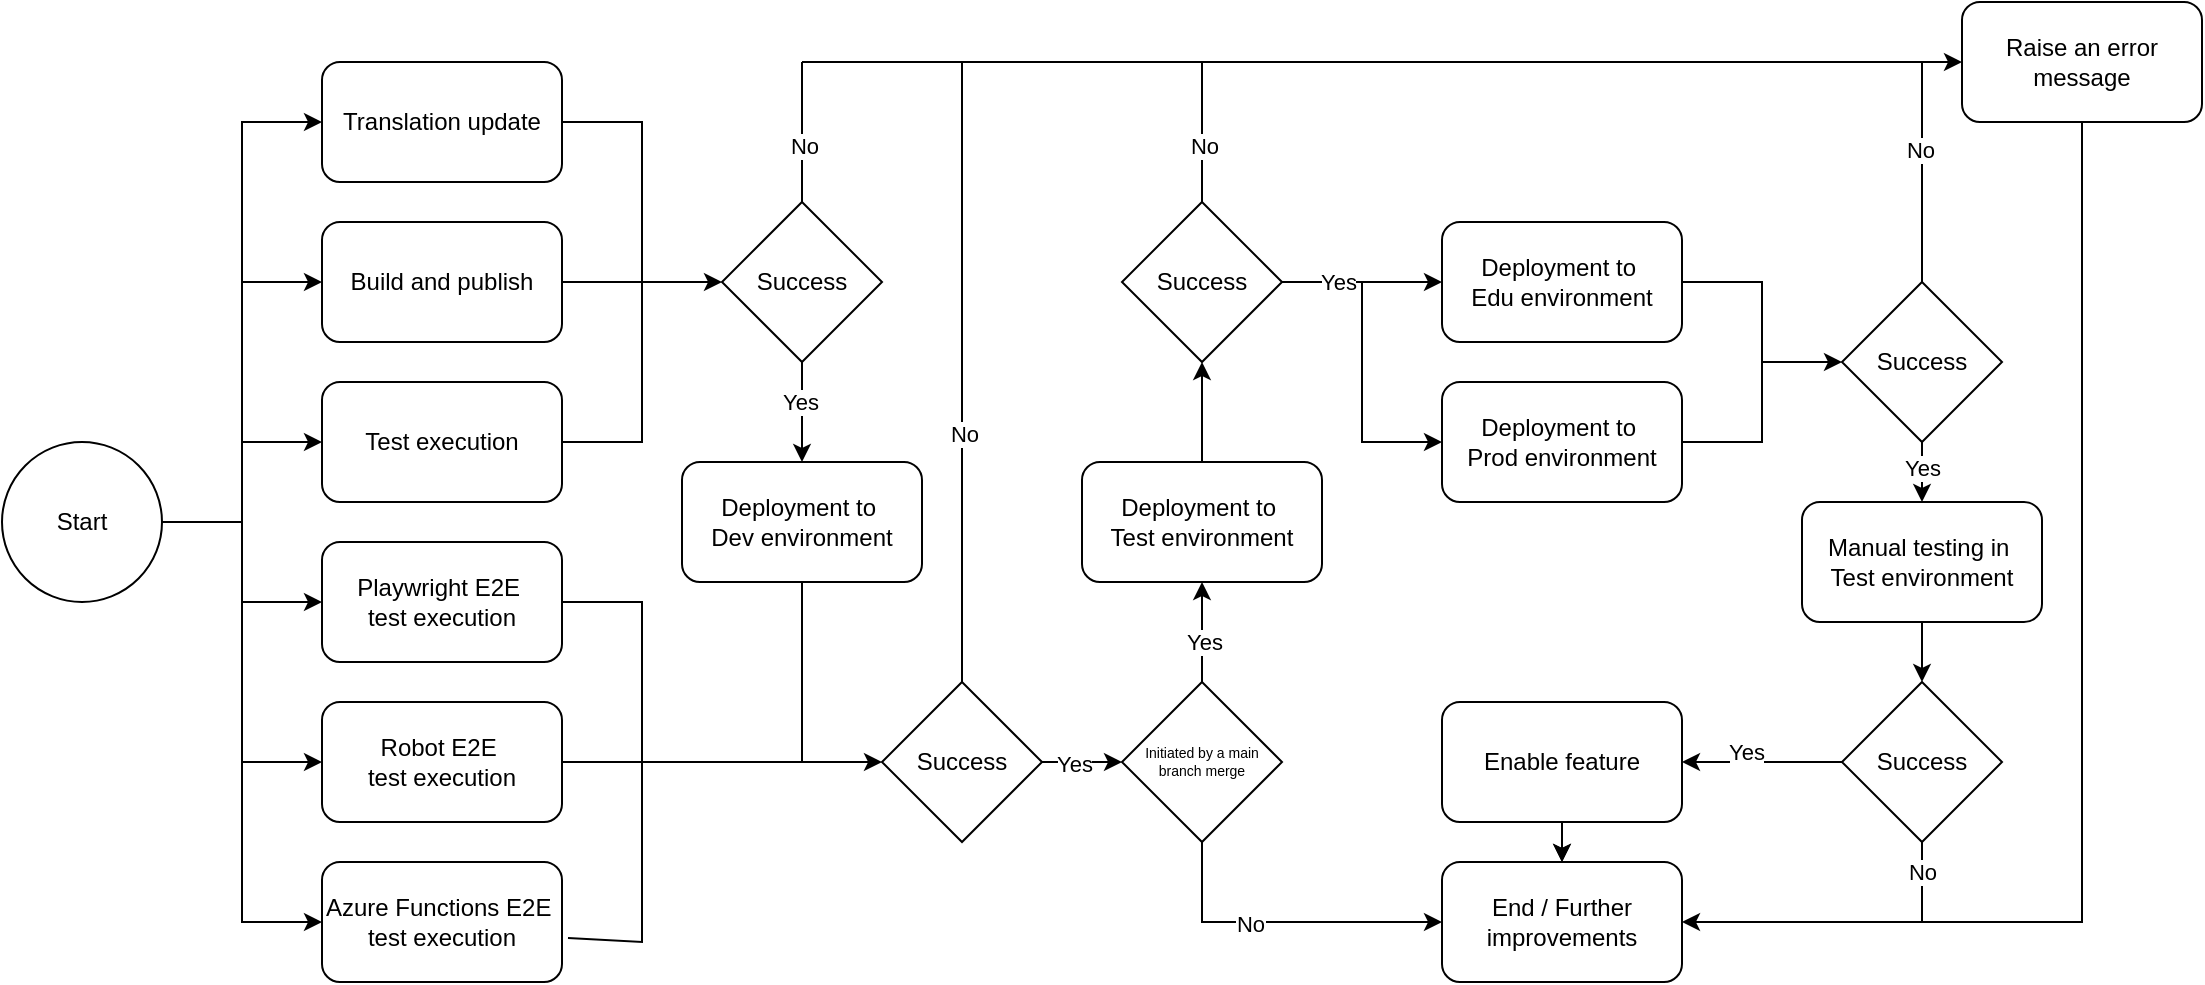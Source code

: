 <mxfile version="28.2.5">
  <diagram name="Sivu-1" id="tb2yprHzVSe8D-aJGK3l">
    <mxGraphModel dx="783" dy="766" grid="1" gridSize="10" guides="1" tooltips="1" connect="1" arrows="1" fold="1" page="1" pageScale="1" pageWidth="1169" pageHeight="827" math="0" shadow="0">
      <root>
        <mxCell id="0" />
        <mxCell id="1" parent="0" />
        <mxCell id="vc8n4uK07FXEmmHoJwET-1" value="Start" style="ellipse;whiteSpace=wrap;html=1;aspect=fixed;" parent="1" vertex="1">
          <mxGeometry x="40" y="230" width="80" height="80" as="geometry" />
        </mxCell>
        <mxCell id="vc8n4uK07FXEmmHoJwET-2" value="Translation update" style="rounded=1;whiteSpace=wrap;html=1;" parent="1" vertex="1">
          <mxGeometry x="200" y="40" width="120" height="60" as="geometry" />
        </mxCell>
        <mxCell id="vc8n4uK07FXEmmHoJwET-3" value="Build and publish" style="rounded=1;whiteSpace=wrap;html=1;" parent="1" vertex="1">
          <mxGeometry x="200" y="120" width="120" height="60" as="geometry" />
        </mxCell>
        <mxCell id="vc8n4uK07FXEmmHoJwET-4" value="Test execution" style="rounded=1;whiteSpace=wrap;html=1;" parent="1" vertex="1">
          <mxGeometry x="200" y="200" width="120" height="60" as="geometry" />
        </mxCell>
        <mxCell id="vc8n4uK07FXEmmHoJwET-5" value="Playwright E2E&amp;nbsp;&lt;div&gt;test execution&lt;/div&gt;" style="rounded=1;whiteSpace=wrap;html=1;" parent="1" vertex="1">
          <mxGeometry x="200" y="280" width="120" height="60" as="geometry" />
        </mxCell>
        <mxCell id="vc8n4uK07FXEmmHoJwET-6" value="Robot E2E&amp;nbsp;&lt;div&gt;test execution&lt;/div&gt;" style="rounded=1;whiteSpace=wrap;html=1;" parent="1" vertex="1">
          <mxGeometry x="200" y="360" width="120" height="60" as="geometry" />
        </mxCell>
        <mxCell id="vc8n4uK07FXEmmHoJwET-7" value="Azure Functions E2E&amp;nbsp;&lt;div&gt;test execution&lt;/div&gt;" style="rounded=1;whiteSpace=wrap;html=1;" parent="1" vertex="1">
          <mxGeometry x="200" y="440" width="120" height="60" as="geometry" />
        </mxCell>
        <mxCell id="vc8n4uK07FXEmmHoJwET-8" value="" style="endArrow=classic;html=1;rounded=0;entryX=0;entryY=0.5;entryDx=0;entryDy=0;exitX=1;exitY=0.5;exitDx=0;exitDy=0;" parent="1" source="vc8n4uK07FXEmmHoJwET-1" target="vc8n4uK07FXEmmHoJwET-2" edge="1">
          <mxGeometry width="50" height="50" relative="1" as="geometry">
            <mxPoint x="120" y="280" as="sourcePoint" />
            <mxPoint x="170" y="230" as="targetPoint" />
            <Array as="points">
              <mxPoint x="160" y="270" />
              <mxPoint x="160" y="70" />
            </Array>
          </mxGeometry>
        </mxCell>
        <mxCell id="vc8n4uK07FXEmmHoJwET-9" value="" style="endArrow=classic;html=1;rounded=0;entryX=0;entryY=0.5;entryDx=0;entryDy=0;" parent="1" target="vc8n4uK07FXEmmHoJwET-3" edge="1">
          <mxGeometry width="50" height="50" relative="1" as="geometry">
            <mxPoint x="160" y="150" as="sourcePoint" />
            <mxPoint x="450" y="250" as="targetPoint" />
          </mxGeometry>
        </mxCell>
        <mxCell id="vc8n4uK07FXEmmHoJwET-10" value="" style="endArrow=classic;html=1;rounded=0;entryX=0;entryY=0.5;entryDx=0;entryDy=0;" parent="1" target="vc8n4uK07FXEmmHoJwET-4" edge="1">
          <mxGeometry width="50" height="50" relative="1" as="geometry">
            <mxPoint x="160" y="230" as="sourcePoint" />
            <mxPoint x="450" y="250" as="targetPoint" />
          </mxGeometry>
        </mxCell>
        <mxCell id="vc8n4uK07FXEmmHoJwET-11" value="" style="endArrow=classic;html=1;rounded=0;entryX=0;entryY=0.5;entryDx=0;entryDy=0;" parent="1" target="vc8n4uK07FXEmmHoJwET-7" edge="1">
          <mxGeometry width="50" height="50" relative="1" as="geometry">
            <mxPoint x="120" y="270" as="sourcePoint" />
            <mxPoint x="450" y="250" as="targetPoint" />
            <Array as="points">
              <mxPoint x="160" y="270" />
              <mxPoint x="160" y="470" />
            </Array>
          </mxGeometry>
        </mxCell>
        <mxCell id="vc8n4uK07FXEmmHoJwET-12" value="" style="endArrow=classic;html=1;rounded=0;entryX=0;entryY=0.5;entryDx=0;entryDy=0;" parent="1" target="vc8n4uK07FXEmmHoJwET-5" edge="1">
          <mxGeometry width="50" height="50" relative="1" as="geometry">
            <mxPoint x="160" y="310" as="sourcePoint" />
            <mxPoint x="450" y="250" as="targetPoint" />
          </mxGeometry>
        </mxCell>
        <mxCell id="vc8n4uK07FXEmmHoJwET-13" value="" style="endArrow=classic;html=1;rounded=0;entryX=0;entryY=0.5;entryDx=0;entryDy=0;" parent="1" target="vc8n4uK07FXEmmHoJwET-6" edge="1">
          <mxGeometry width="50" height="50" relative="1" as="geometry">
            <mxPoint x="160" y="390" as="sourcePoint" />
            <mxPoint x="190" y="390" as="targetPoint" />
          </mxGeometry>
        </mxCell>
        <mxCell id="vc8n4uK07FXEmmHoJwET-14" value="Success" style="rhombus;whiteSpace=wrap;html=1;" parent="1" vertex="1">
          <mxGeometry x="400" y="110" width="80" height="80" as="geometry" />
        </mxCell>
        <mxCell id="vc8n4uK07FXEmmHoJwET-15" value="" style="endArrow=classic;html=1;rounded=0;exitX=1;exitY=0.5;exitDx=0;exitDy=0;entryX=0;entryY=0.5;entryDx=0;entryDy=0;" parent="1" source="vc8n4uK07FXEmmHoJwET-3" target="vc8n4uK07FXEmmHoJwET-14" edge="1">
          <mxGeometry width="50" height="50" relative="1" as="geometry">
            <mxPoint x="290" y="230" as="sourcePoint" />
            <mxPoint x="340" y="180" as="targetPoint" />
          </mxGeometry>
        </mxCell>
        <mxCell id="vc8n4uK07FXEmmHoJwET-16" value="" style="endArrow=none;html=1;rounded=0;exitX=1;exitY=0.5;exitDx=0;exitDy=0;" parent="1" source="vc8n4uK07FXEmmHoJwET-2" edge="1">
          <mxGeometry width="50" height="50" relative="1" as="geometry">
            <mxPoint x="400" y="300" as="sourcePoint" />
            <mxPoint x="360" y="150" as="targetPoint" />
            <Array as="points">
              <mxPoint x="360" y="70" />
            </Array>
          </mxGeometry>
        </mxCell>
        <mxCell id="vc8n4uK07FXEmmHoJwET-17" value="" style="endArrow=none;html=1;rounded=0;exitX=1;exitY=0.5;exitDx=0;exitDy=0;" parent="1" source="vc8n4uK07FXEmmHoJwET-4" edge="1">
          <mxGeometry width="50" height="50" relative="1" as="geometry">
            <mxPoint x="340" y="260" as="sourcePoint" />
            <mxPoint x="360" y="150" as="targetPoint" />
            <Array as="points">
              <mxPoint x="360" y="230" />
            </Array>
          </mxGeometry>
        </mxCell>
        <mxCell id="vc8n4uK07FXEmmHoJwET-18" value="Deployment to&amp;nbsp;&lt;div&gt;Dev environment&lt;/div&gt;" style="rounded=1;whiteSpace=wrap;html=1;" parent="1" vertex="1">
          <mxGeometry x="380" y="240" width="120" height="60" as="geometry" />
        </mxCell>
        <mxCell id="vc8n4uK07FXEmmHoJwET-19" value="" style="endArrow=classic;html=1;rounded=0;entryX=0.5;entryY=0;entryDx=0;entryDy=0;" parent="1" target="vc8n4uK07FXEmmHoJwET-18" edge="1">
          <mxGeometry width="50" height="50" relative="1" as="geometry">
            <mxPoint x="440" y="190" as="sourcePoint" />
            <mxPoint x="450" y="250" as="targetPoint" />
          </mxGeometry>
        </mxCell>
        <mxCell id="vc8n4uK07FXEmmHoJwET-20" value="Yes" style="edgeLabel;html=1;align=center;verticalAlign=middle;resizable=0;points=[];" parent="vc8n4uK07FXEmmHoJwET-19" vertex="1" connectable="0">
          <mxGeometry x="-0.2" y="-1" relative="1" as="geometry">
            <mxPoint as="offset" />
          </mxGeometry>
        </mxCell>
        <mxCell id="vc8n4uK07FXEmmHoJwET-21" value="Success" style="rhombus;whiteSpace=wrap;html=1;" parent="1" vertex="1">
          <mxGeometry x="480" y="350" width="80" height="80" as="geometry" />
        </mxCell>
        <mxCell id="vc8n4uK07FXEmmHoJwET-22" value="" style="endArrow=classic;html=1;rounded=0;exitX=1;exitY=0.5;exitDx=0;exitDy=0;entryX=0;entryY=0.5;entryDx=0;entryDy=0;" parent="1" source="vc8n4uK07FXEmmHoJwET-6" target="vc8n4uK07FXEmmHoJwET-21" edge="1">
          <mxGeometry width="50" height="50" relative="1" as="geometry">
            <mxPoint x="400" y="300" as="sourcePoint" />
            <mxPoint x="450" y="250" as="targetPoint" />
          </mxGeometry>
        </mxCell>
        <mxCell id="vc8n4uK07FXEmmHoJwET-23" value="" style="endArrow=none;html=1;rounded=0;entryX=1;entryY=0.5;entryDx=0;entryDy=0;" parent="1" target="vc8n4uK07FXEmmHoJwET-5" edge="1">
          <mxGeometry width="50" height="50" relative="1" as="geometry">
            <mxPoint x="360" y="390" as="sourcePoint" />
            <mxPoint x="450" y="250" as="targetPoint" />
            <Array as="points">
              <mxPoint x="360" y="310" />
            </Array>
          </mxGeometry>
        </mxCell>
        <mxCell id="vc8n4uK07FXEmmHoJwET-24" value="" style="endArrow=none;html=1;rounded=0;exitX=1.025;exitY=0.633;exitDx=0;exitDy=0;exitPerimeter=0;" parent="1" source="vc8n4uK07FXEmmHoJwET-7" edge="1">
          <mxGeometry width="50" height="50" relative="1" as="geometry">
            <mxPoint x="400" y="300" as="sourcePoint" />
            <mxPoint x="360" y="390" as="targetPoint" />
            <Array as="points">
              <mxPoint x="360" y="480" />
            </Array>
          </mxGeometry>
        </mxCell>
        <mxCell id="vc8n4uK07FXEmmHoJwET-26" value="" style="endArrow=none;html=1;rounded=0;entryX=0.5;entryY=1;entryDx=0;entryDy=0;" parent="1" target="vc8n4uK07FXEmmHoJwET-18" edge="1">
          <mxGeometry width="50" height="50" relative="1" as="geometry">
            <mxPoint x="440" y="390" as="sourcePoint" />
            <mxPoint x="450" y="270" as="targetPoint" />
          </mxGeometry>
        </mxCell>
        <mxCell id="vc8n4uK07FXEmmHoJwET-27" value="Initiated by a main branch merge" style="rhombus;whiteSpace=wrap;html=1;fontSize=7;" parent="1" vertex="1">
          <mxGeometry x="600" y="350" width="80" height="80" as="geometry" />
        </mxCell>
        <mxCell id="vc8n4uK07FXEmmHoJwET-28" value="" style="endArrow=classic;html=1;rounded=0;exitX=1;exitY=0.5;exitDx=0;exitDy=0;" parent="1" source="vc8n4uK07FXEmmHoJwET-21" edge="1">
          <mxGeometry width="50" height="50" relative="1" as="geometry">
            <mxPoint x="450" y="200" as="sourcePoint" />
            <mxPoint x="600" y="390" as="targetPoint" />
          </mxGeometry>
        </mxCell>
        <mxCell id="vc8n4uK07FXEmmHoJwET-29" value="Yes" style="edgeLabel;html=1;align=center;verticalAlign=middle;resizable=0;points=[];" parent="vc8n4uK07FXEmmHoJwET-28" vertex="1" connectable="0">
          <mxGeometry x="-0.2" y="-1" relative="1" as="geometry">
            <mxPoint as="offset" />
          </mxGeometry>
        </mxCell>
        <mxCell id="vc8n4uK07FXEmmHoJwET-30" value="Deployment to&amp;nbsp;&lt;div&gt;Test environment&lt;/div&gt;" style="rounded=1;whiteSpace=wrap;html=1;" parent="1" vertex="1">
          <mxGeometry x="580" y="240" width="120" height="60" as="geometry" />
        </mxCell>
        <mxCell id="vc8n4uK07FXEmmHoJwET-31" value="" style="endArrow=classic;html=1;rounded=0;entryX=0;entryY=0.5;entryDx=0;entryDy=0;endFill=1;" parent="1" target="vc8n4uK07FXEmmHoJwET-53" edge="1">
          <mxGeometry width="50" height="50" relative="1" as="geometry">
            <mxPoint x="440" y="40" as="sourcePoint" />
            <mxPoint x="920" y="40" as="targetPoint" />
          </mxGeometry>
        </mxCell>
        <mxCell id="vc8n4uK07FXEmmHoJwET-32" value="" style="endArrow=none;html=1;rounded=0;exitX=0.5;exitY=0;exitDx=0;exitDy=0;startFill=0;" parent="1" source="vc8n4uK07FXEmmHoJwET-14" edge="1">
          <mxGeometry width="50" height="50" relative="1" as="geometry">
            <mxPoint x="450" y="200" as="sourcePoint" />
            <mxPoint x="440" y="40" as="targetPoint" />
          </mxGeometry>
        </mxCell>
        <mxCell id="vc8n4uK07FXEmmHoJwET-33" value="No" style="edgeLabel;html=1;align=center;verticalAlign=middle;resizable=0;points=[];" parent="vc8n4uK07FXEmmHoJwET-32" vertex="1" connectable="0">
          <mxGeometry x="-0.2" y="-1" relative="1" as="geometry">
            <mxPoint as="offset" />
          </mxGeometry>
        </mxCell>
        <mxCell id="vc8n4uK07FXEmmHoJwET-34" value="" style="endArrow=none;html=1;rounded=0;exitX=0.5;exitY=0;exitDx=0;exitDy=0;startFill=0;" parent="1" source="vc8n4uK07FXEmmHoJwET-21" edge="1">
          <mxGeometry width="50" height="50" relative="1" as="geometry">
            <mxPoint x="450" y="120" as="sourcePoint" />
            <mxPoint x="520" y="40" as="targetPoint" />
          </mxGeometry>
        </mxCell>
        <mxCell id="vc8n4uK07FXEmmHoJwET-35" value="No" style="edgeLabel;html=1;align=center;verticalAlign=middle;resizable=0;points=[];" parent="vc8n4uK07FXEmmHoJwET-34" vertex="1" connectable="0">
          <mxGeometry x="-0.2" y="-1" relative="1" as="geometry">
            <mxPoint as="offset" />
          </mxGeometry>
        </mxCell>
        <mxCell id="vc8n4uK07FXEmmHoJwET-36" value="" style="endArrow=classic;html=1;rounded=0;exitX=0.5;exitY=0;exitDx=0;exitDy=0;entryX=0.5;entryY=1;entryDx=0;entryDy=0;" parent="1" source="vc8n4uK07FXEmmHoJwET-27" target="vc8n4uK07FXEmmHoJwET-30" edge="1">
          <mxGeometry width="50" height="50" relative="1" as="geometry">
            <mxPoint x="570" y="400" as="sourcePoint" />
            <mxPoint x="610" y="400" as="targetPoint" />
          </mxGeometry>
        </mxCell>
        <mxCell id="vc8n4uK07FXEmmHoJwET-37" value="Yes" style="edgeLabel;html=1;align=center;verticalAlign=middle;resizable=0;points=[];" parent="vc8n4uK07FXEmmHoJwET-36" vertex="1" connectable="0">
          <mxGeometry x="-0.2" y="-1" relative="1" as="geometry">
            <mxPoint as="offset" />
          </mxGeometry>
        </mxCell>
        <mxCell id="vc8n4uK07FXEmmHoJwET-38" value="Success" style="rhombus;whiteSpace=wrap;html=1;" parent="1" vertex="1">
          <mxGeometry x="600" y="110" width="80" height="80" as="geometry" />
        </mxCell>
        <mxCell id="vc8n4uK07FXEmmHoJwET-39" value="" style="endArrow=classic;html=1;rounded=0;entryX=0.5;entryY=1;entryDx=0;entryDy=0;" parent="1" target="vc8n4uK07FXEmmHoJwET-38" edge="1">
          <mxGeometry width="50" height="50" relative="1" as="geometry">
            <mxPoint x="640" y="240" as="sourcePoint" />
            <mxPoint x="650" y="310" as="targetPoint" />
          </mxGeometry>
        </mxCell>
        <mxCell id="vc8n4uK07FXEmmHoJwET-41" value="" style="endArrow=none;html=1;rounded=0;exitX=0.5;exitY=0;exitDx=0;exitDy=0;startFill=0;" parent="1" source="vc8n4uK07FXEmmHoJwET-38" edge="1">
          <mxGeometry width="50" height="50" relative="1" as="geometry">
            <mxPoint x="450" y="120" as="sourcePoint" />
            <mxPoint x="640" y="40" as="targetPoint" />
          </mxGeometry>
        </mxCell>
        <mxCell id="vc8n4uK07FXEmmHoJwET-42" value="No" style="edgeLabel;html=1;align=center;verticalAlign=middle;resizable=0;points=[];" parent="vc8n4uK07FXEmmHoJwET-41" vertex="1" connectable="0">
          <mxGeometry x="-0.2" y="-1" relative="1" as="geometry">
            <mxPoint as="offset" />
          </mxGeometry>
        </mxCell>
        <mxCell id="vc8n4uK07FXEmmHoJwET-43" value="Deployment to&amp;nbsp;&lt;div&gt;Edu environment&lt;/div&gt;" style="rounded=1;whiteSpace=wrap;html=1;" parent="1" vertex="1">
          <mxGeometry x="760" y="120" width="120" height="60" as="geometry" />
        </mxCell>
        <mxCell id="vc8n4uK07FXEmmHoJwET-44" value="Deployment to&amp;nbsp;&lt;div&gt;Prod environment&lt;/div&gt;" style="rounded=1;whiteSpace=wrap;html=1;" parent="1" vertex="1">
          <mxGeometry x="760" y="200" width="120" height="60" as="geometry" />
        </mxCell>
        <mxCell id="vc8n4uK07FXEmmHoJwET-45" value="" style="endArrow=classic;html=1;rounded=0;entryX=0;entryY=0.5;entryDx=0;entryDy=0;exitX=1;exitY=0.5;exitDx=0;exitDy=0;" parent="1" source="vc8n4uK07FXEmmHoJwET-38" target="vc8n4uK07FXEmmHoJwET-43" edge="1">
          <mxGeometry width="50" height="50" relative="1" as="geometry">
            <mxPoint x="610" y="320" as="sourcePoint" />
            <mxPoint x="660" y="270" as="targetPoint" />
          </mxGeometry>
        </mxCell>
        <mxCell id="vc8n4uK07FXEmmHoJwET-56" value="Yes" style="edgeLabel;html=1;align=center;verticalAlign=middle;resizable=0;points=[];" parent="vc8n4uK07FXEmmHoJwET-45" vertex="1" connectable="0">
          <mxGeometry x="-0.3" relative="1" as="geometry">
            <mxPoint as="offset" />
          </mxGeometry>
        </mxCell>
        <mxCell id="vc8n4uK07FXEmmHoJwET-46" value="" style="endArrow=classic;html=1;rounded=0;entryX=0;entryY=0.5;entryDx=0;entryDy=0;" parent="1" target="vc8n4uK07FXEmmHoJwET-44" edge="1">
          <mxGeometry width="50" height="50" relative="1" as="geometry">
            <mxPoint x="720" y="150" as="sourcePoint" />
            <mxPoint x="660" y="270" as="targetPoint" />
            <Array as="points">
              <mxPoint x="720" y="230" />
            </Array>
          </mxGeometry>
        </mxCell>
        <mxCell id="vc8n4uK07FXEmmHoJwET-47" value="Success" style="rhombus;whiteSpace=wrap;html=1;" parent="1" vertex="1">
          <mxGeometry x="960" y="150" width="80" height="80" as="geometry" />
        </mxCell>
        <mxCell id="vc8n4uK07FXEmmHoJwET-48" value="" style="endArrow=classic;html=1;rounded=0;entryX=0;entryY=0.5;entryDx=0;entryDy=0;exitX=1;exitY=0.5;exitDx=0;exitDy=0;" parent="1" source="vc8n4uK07FXEmmHoJwET-43" target="vc8n4uK07FXEmmHoJwET-47" edge="1">
          <mxGeometry width="50" height="50" relative="1" as="geometry">
            <mxPoint x="660" y="320" as="sourcePoint" />
            <mxPoint x="710" y="270" as="targetPoint" />
            <Array as="points">
              <mxPoint x="920" y="150" />
              <mxPoint x="920" y="190" />
            </Array>
          </mxGeometry>
        </mxCell>
        <mxCell id="vc8n4uK07FXEmmHoJwET-49" value="" style="endArrow=none;html=1;rounded=0;" parent="1" edge="1">
          <mxGeometry width="50" height="50" relative="1" as="geometry">
            <mxPoint x="880" y="230" as="sourcePoint" />
            <mxPoint x="920" y="190" as="targetPoint" />
            <Array as="points">
              <mxPoint x="920" y="230" />
            </Array>
          </mxGeometry>
        </mxCell>
        <mxCell id="vc8n4uK07FXEmmHoJwET-50" value="End / Further improvements" style="rounded=1;whiteSpace=wrap;html=1;" parent="1" vertex="1">
          <mxGeometry x="760" y="440" width="120" height="60" as="geometry" />
        </mxCell>
        <mxCell id="vc8n4uK07FXEmmHoJwET-51" value="" style="endArrow=classic;html=1;rounded=0;exitX=0.5;exitY=1;exitDx=0;exitDy=0;entryX=0;entryY=0.5;entryDx=0;entryDy=0;" parent="1" source="vc8n4uK07FXEmmHoJwET-27" target="vc8n4uK07FXEmmHoJwET-50" edge="1">
          <mxGeometry width="50" height="50" relative="1" as="geometry">
            <mxPoint x="650" y="360" as="sourcePoint" />
            <mxPoint x="770" y="390" as="targetPoint" />
            <Array as="points">
              <mxPoint x="640" y="470" />
            </Array>
          </mxGeometry>
        </mxCell>
        <mxCell id="vc8n4uK07FXEmmHoJwET-52" value="No" style="edgeLabel;html=1;align=center;verticalAlign=middle;resizable=0;points=[];" parent="vc8n4uK07FXEmmHoJwET-51" vertex="1" connectable="0">
          <mxGeometry x="-0.2" y="-1" relative="1" as="geometry">
            <mxPoint as="offset" />
          </mxGeometry>
        </mxCell>
        <mxCell id="vc8n4uK07FXEmmHoJwET-53" value="Raise an error message" style="rounded=1;whiteSpace=wrap;html=1;" parent="1" vertex="1">
          <mxGeometry x="1020" y="10" width="120" height="60" as="geometry" />
        </mxCell>
        <mxCell id="vc8n4uK07FXEmmHoJwET-54" value="" style="endArrow=classic;html=1;rounded=0;exitX=0.5;exitY=1;exitDx=0;exitDy=0;entryX=1;entryY=0.5;entryDx=0;entryDy=0;" parent="1" source="vc8n4uK07FXEmmHoJwET-53" target="vc8n4uK07FXEmmHoJwET-50" edge="1">
          <mxGeometry width="50" height="50" relative="1" as="geometry">
            <mxPoint x="700" y="320" as="sourcePoint" />
            <mxPoint x="1080" y="500" as="targetPoint" />
            <Array as="points">
              <mxPoint x="1080" y="470" />
            </Array>
          </mxGeometry>
        </mxCell>
        <mxCell id="vc8n4uK07FXEmmHoJwET-55" value="" style="endArrow=none;html=1;rounded=0;entryX=0.5;entryY=1;entryDx=0;entryDy=0;startArrow=classic;startFill=1;exitX=0.5;exitY=0;exitDx=0;exitDy=0;" parent="1" target="vc8n4uK07FXEmmHoJwET-47" edge="1" source="zOpM4UJmq2VLBazLBNgD-1">
          <mxGeometry width="50" height="50" relative="1" as="geometry">
            <mxPoint x="1000" y="280" as="sourcePoint" />
            <mxPoint x="1040" y="190" as="targetPoint" />
          </mxGeometry>
        </mxCell>
        <mxCell id="vc8n4uK07FXEmmHoJwET-57" value="Yes" style="edgeLabel;html=1;align=center;verticalAlign=middle;resizable=0;points=[];" parent="vc8n4uK07FXEmmHoJwET-55" vertex="1" connectable="0">
          <mxGeometry x="-0.2" relative="1" as="geometry">
            <mxPoint y="-5" as="offset" />
          </mxGeometry>
        </mxCell>
        <mxCell id="vc8n4uK07FXEmmHoJwET-58" value="" style="endArrow=none;html=1;rounded=0;startFill=0;entryX=0.5;entryY=0;entryDx=0;entryDy=0;" parent="1" target="vc8n4uK07FXEmmHoJwET-47" edge="1">
          <mxGeometry width="50" height="50" relative="1" as="geometry">
            <mxPoint x="1000" y="40" as="sourcePoint" />
            <mxPoint x="650" y="50" as="targetPoint" />
          </mxGeometry>
        </mxCell>
        <mxCell id="vc8n4uK07FXEmmHoJwET-59" value="No" style="edgeLabel;html=1;align=center;verticalAlign=middle;resizable=0;points=[];" parent="vc8n4uK07FXEmmHoJwET-58" vertex="1" connectable="0">
          <mxGeometry x="-0.2" y="-1" relative="1" as="geometry">
            <mxPoint as="offset" />
          </mxGeometry>
        </mxCell>
        <mxCell id="zOpM4UJmq2VLBazLBNgD-1" value="Manual testing in&amp;nbsp;&lt;div&gt;Test environment&lt;/div&gt;" style="rounded=1;whiteSpace=wrap;html=1;" vertex="1" parent="1">
          <mxGeometry x="940" y="260" width="120" height="60" as="geometry" />
        </mxCell>
        <mxCell id="zOpM4UJmq2VLBazLBNgD-3" value="Enable feature" style="rounded=1;whiteSpace=wrap;html=1;" vertex="1" parent="1">
          <mxGeometry x="760" y="360" width="120" height="60" as="geometry" />
        </mxCell>
        <mxCell id="zOpM4UJmq2VLBazLBNgD-4" value="" style="endArrow=classic;html=1;rounded=0;entryX=0.5;entryY=0;entryDx=0;entryDy=0;exitX=0.5;exitY=1;exitDx=0;exitDy=0;" edge="1" parent="1" source="zOpM4UJmq2VLBazLBNgD-3" target="vc8n4uK07FXEmmHoJwET-50">
          <mxGeometry width="50" height="50" relative="1" as="geometry">
            <mxPoint x="910" y="400" as="sourcePoint" />
            <mxPoint x="910" y="350" as="targetPoint" />
          </mxGeometry>
        </mxCell>
        <mxCell id="zOpM4UJmq2VLBazLBNgD-5" value="Success" style="rhombus;whiteSpace=wrap;html=1;" vertex="1" parent="1">
          <mxGeometry x="960" y="350" width="80" height="80" as="geometry" />
        </mxCell>
        <mxCell id="zOpM4UJmq2VLBazLBNgD-6" value="" style="endArrow=classic;html=1;rounded=0;entryX=0.5;entryY=0;entryDx=0;entryDy=0;exitX=0.5;exitY=1;exitDx=0;exitDy=0;" edge="1" parent="1">
          <mxGeometry width="50" height="50" relative="1" as="geometry">
            <mxPoint x="820" y="420" as="sourcePoint" />
            <mxPoint x="820" y="440" as="targetPoint" />
          </mxGeometry>
        </mxCell>
        <mxCell id="zOpM4UJmq2VLBazLBNgD-8" value="" style="endArrow=classic;html=1;rounded=0;entryX=0.5;entryY=0;entryDx=0;entryDy=0;exitX=0.5;exitY=1;exitDx=0;exitDy=0;" edge="1" parent="1" source="zOpM4UJmq2VLBazLBNgD-1" target="zOpM4UJmq2VLBazLBNgD-5">
          <mxGeometry width="50" height="50" relative="1" as="geometry">
            <mxPoint x="1010" y="330" as="sourcePoint" />
            <mxPoint x="1010" y="350" as="targetPoint" />
          </mxGeometry>
        </mxCell>
        <mxCell id="zOpM4UJmq2VLBazLBNgD-9" value="" style="endArrow=none;html=1;rounded=0;entryX=0;entryY=0.5;entryDx=0;entryDy=0;startArrow=classic;startFill=1;exitX=1;exitY=0.5;exitDx=0;exitDy=0;" edge="1" parent="1" source="zOpM4UJmq2VLBazLBNgD-3" target="zOpM4UJmq2VLBazLBNgD-5">
          <mxGeometry width="50" height="50" relative="1" as="geometry">
            <mxPoint x="930" y="400" as="sourcePoint" />
            <mxPoint x="930" y="370" as="targetPoint" />
          </mxGeometry>
        </mxCell>
        <mxCell id="zOpM4UJmq2VLBazLBNgD-10" value="Yes" style="edgeLabel;html=1;align=center;verticalAlign=middle;resizable=0;points=[];" vertex="1" connectable="0" parent="zOpM4UJmq2VLBazLBNgD-9">
          <mxGeometry x="-0.2" relative="1" as="geometry">
            <mxPoint y="-5" as="offset" />
          </mxGeometry>
        </mxCell>
        <mxCell id="zOpM4UJmq2VLBazLBNgD-11" value="" style="endArrow=none;html=1;rounded=0;entryX=0.5;entryY=1;entryDx=0;entryDy=0;" edge="1" parent="1" target="zOpM4UJmq2VLBazLBNgD-5">
          <mxGeometry width="50" height="50" relative="1" as="geometry">
            <mxPoint x="1000" y="470" as="sourcePoint" />
            <mxPoint x="980" y="440" as="targetPoint" />
            <Array as="points">
              <mxPoint x="1000" y="470" />
            </Array>
          </mxGeometry>
        </mxCell>
        <mxCell id="zOpM4UJmq2VLBazLBNgD-12" value="No" style="edgeLabel;html=1;align=center;verticalAlign=middle;resizable=0;points=[];" vertex="1" connectable="0" parent="zOpM4UJmq2VLBazLBNgD-11">
          <mxGeometry x="0.279" relative="1" as="geometry">
            <mxPoint as="offset" />
          </mxGeometry>
        </mxCell>
      </root>
    </mxGraphModel>
  </diagram>
</mxfile>
